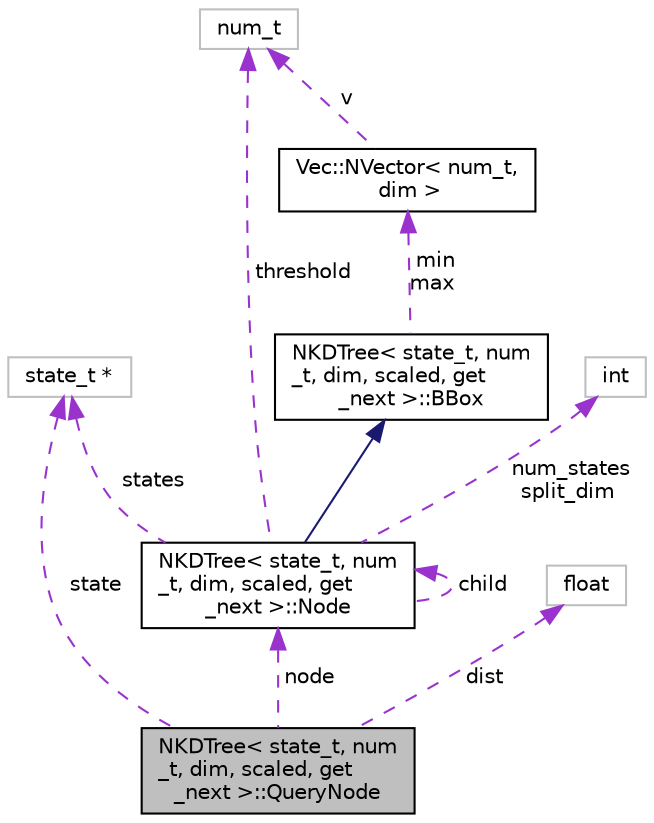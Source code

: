 digraph "NKDTree&lt; state_t, num_t, dim, scaled, get_next &gt;::QueryNode"
{
 // INTERACTIVE_SVG=YES
  edge [fontname="Helvetica",fontsize="10",labelfontname="Helvetica",labelfontsize="10"];
  node [fontname="Helvetica",fontsize="10",shape=record];
  Node1 [label="NKDTree\< state_t, num\l_t, dim, scaled, get\l_next \>::QueryNode",height=0.2,width=0.4,color="black", fillcolor="grey75", style="filled", fontcolor="black"];
  Node2 -> Node1 [dir="back",color="darkorchid3",fontsize="10",style="dashed",label=" state" ,fontname="Helvetica"];
  Node2 [label="state_t *",height=0.2,width=0.4,color="grey75", fillcolor="white", style="filled"];
  Node3 -> Node1 [dir="back",color="darkorchid3",fontsize="10",style="dashed",label=" dist" ,fontname="Helvetica"];
  Node3 [label="float",height=0.2,width=0.4,color="grey75", fillcolor="white", style="filled"];
  Node4 -> Node1 [dir="back",color="darkorchid3",fontsize="10",style="dashed",label=" node" ,fontname="Helvetica"];
  Node4 [label="NKDTree\< state_t, num\l_t, dim, scaled, get\l_next \>::Node",height=0.2,width=0.4,color="black", fillcolor="white", style="filled",URL="$d4/d39/struct_n_k_d_tree_1_1_node.html"];
  Node5 -> Node4 [dir="back",color="midnightblue",fontsize="10",style="solid",fontname="Helvetica"];
  Node5 [label="NKDTree\< state_t, num\l_t, dim, scaled, get\l_next \>::BBox",height=0.2,width=0.4,color="black", fillcolor="white", style="filled",URL="$db/d14/struct_n_k_d_tree_1_1_b_box.html"];
  Node6 -> Node5 [dir="back",color="darkorchid3",fontsize="10",style="dashed",label=" min\nmax" ,fontname="Helvetica"];
  Node6 [label="Vec::NVector\< num_t,\l dim \>",height=0.2,width=0.4,color="black", fillcolor="white", style="filled",URL="$d5/d1c/class_vec_1_1_n_vector.html"];
  Node7 -> Node6 [dir="back",color="darkorchid3",fontsize="10",style="dashed",label=" v" ,fontname="Helvetica"];
  Node7 [label="num_t",height=0.2,width=0.4,color="grey75", fillcolor="white", style="filled"];
  Node7 -> Node4 [dir="back",color="darkorchid3",fontsize="10",style="dashed",label=" threshold" ,fontname="Helvetica"];
  Node2 -> Node4 [dir="back",color="darkorchid3",fontsize="10",style="dashed",label=" states" ,fontname="Helvetica"];
  Node8 -> Node4 [dir="back",color="darkorchid3",fontsize="10",style="dashed",label=" num_states\nsplit_dim" ,fontname="Helvetica"];
  Node8 [label="int",height=0.2,width=0.4,color="grey75", fillcolor="white", style="filled"];
  Node4 -> Node4 [dir="back",color="darkorchid3",fontsize="10",style="dashed",label=" child" ,fontname="Helvetica"];
}
